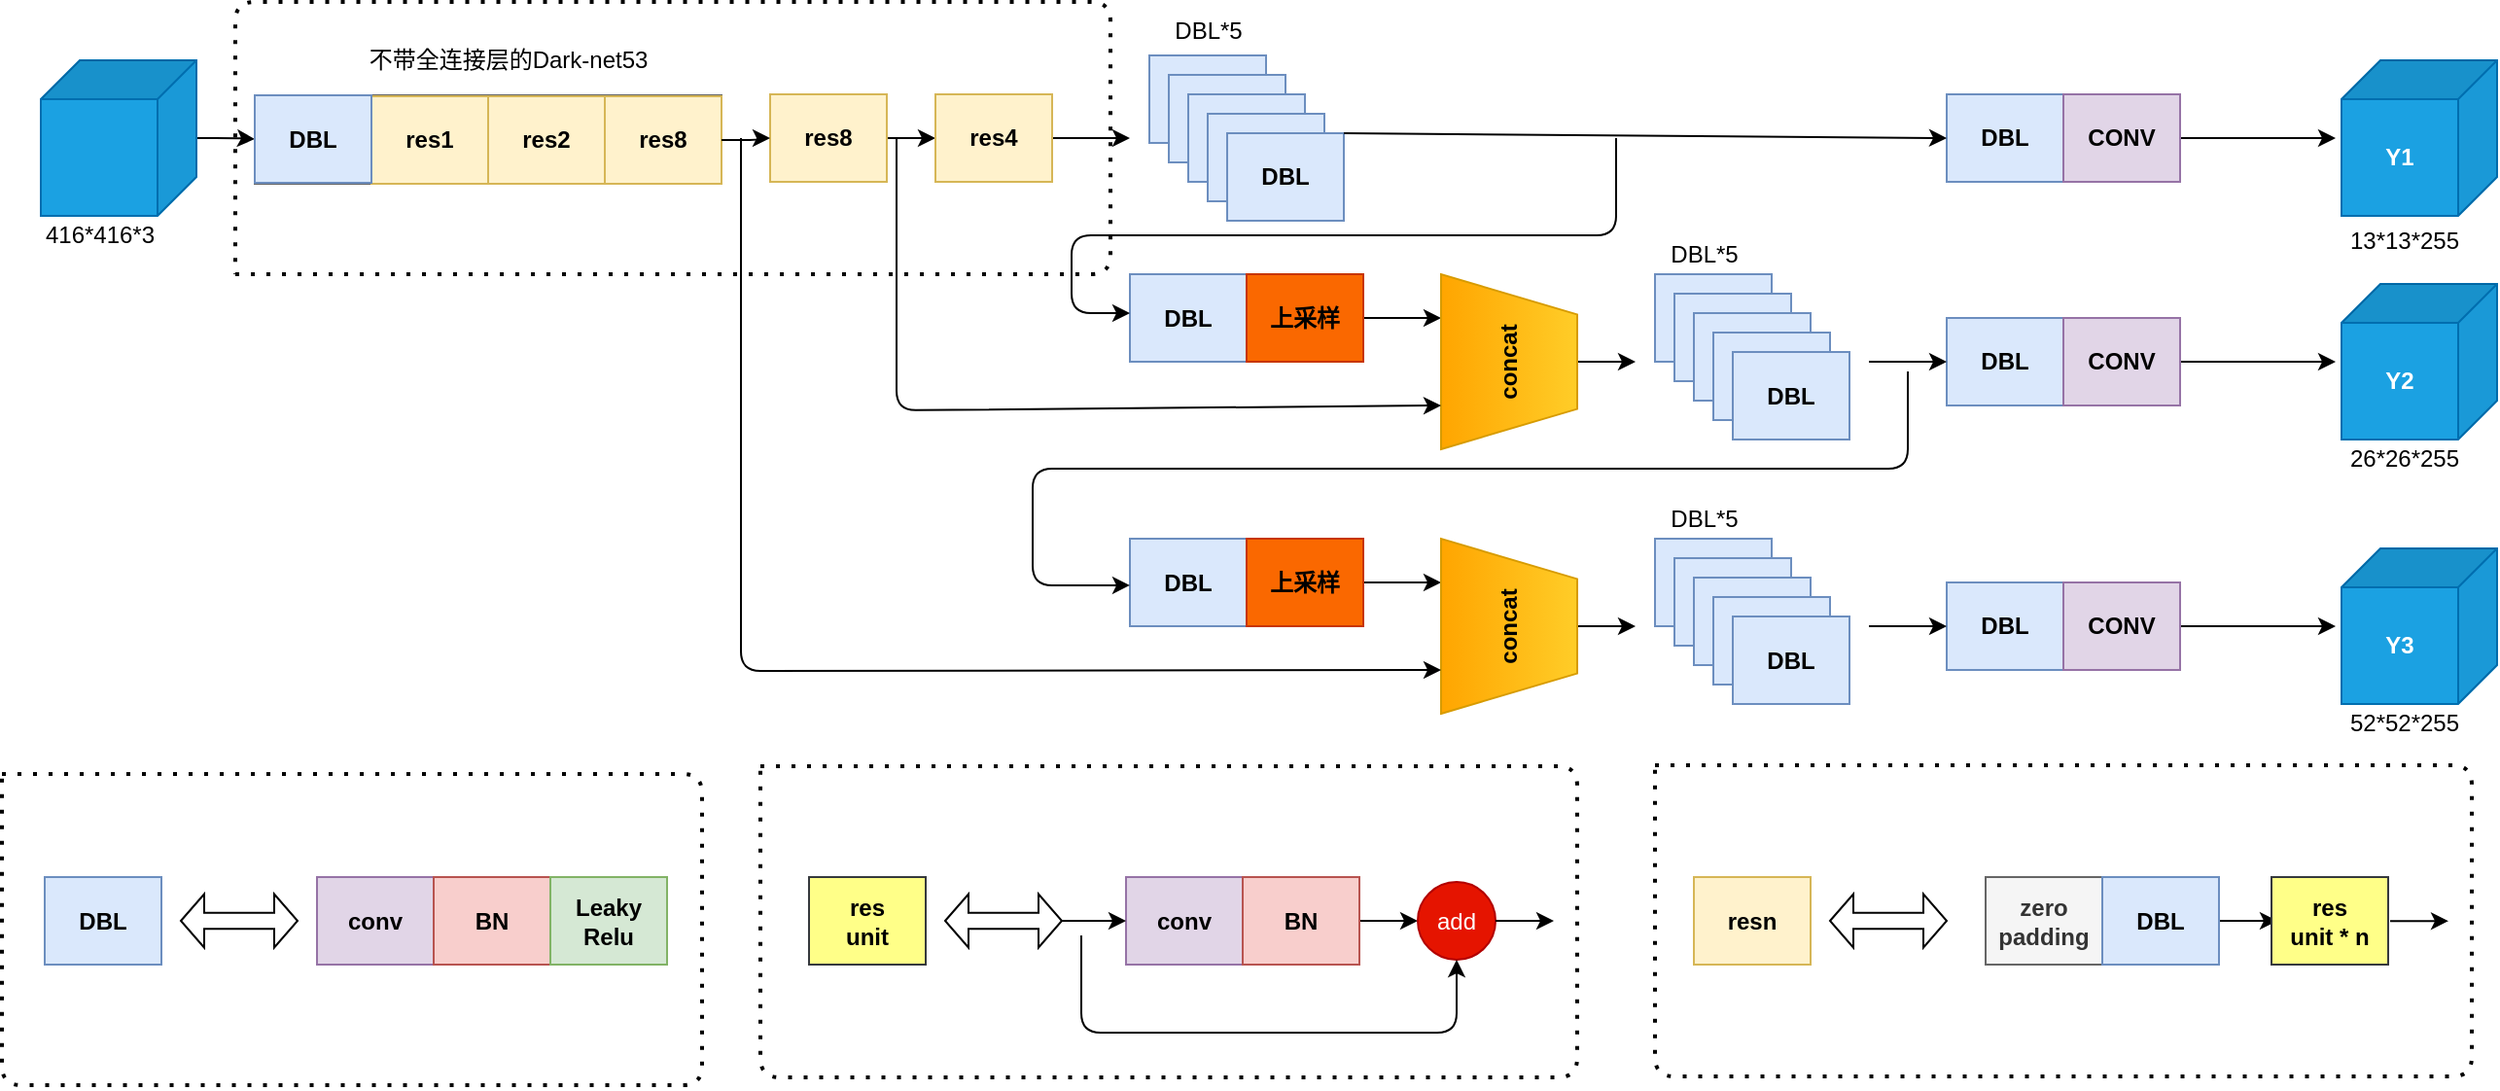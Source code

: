 <mxfile version="14.6.12" type="github">
  <diagram id="DayRkasAOrRNS60TjSqG" name="Page-1">
    <mxGraphModel dx="1483" dy="844" grid="1" gridSize="10" guides="1" tooltips="1" connect="1" arrows="1" fold="1" page="0" pageScale="1" pageWidth="1200" pageHeight="1920" math="0" shadow="0">
      <root>
        <mxCell id="0" />
        <mxCell id="1" parent="0" />
        <mxCell id="cg3MrvOszi7k7yyoZt42-67" style="edgeStyle=orthogonalEdgeStyle;orthogonalLoop=1;jettySize=auto;html=1;entryX=0;entryY=0.5;entryDx=0;entryDy=0;" edge="1" parent="1" source="cg3MrvOszi7k7yyoZt42-2" target="cg3MrvOszi7k7yyoZt42-17">
          <mxGeometry relative="1" as="geometry" />
        </mxCell>
        <mxCell id="cg3MrvOszi7k7yyoZt42-2" value="" style="shape=cube;whiteSpace=wrap;html=1;boundedLbl=1;backgroundOutline=1;darkOpacity=0.05;darkOpacity2=0.1;direction=south;fillColor=#1ba1e2;strokeColor=#006EAF;fontColor=#ffffff;" vertex="1" parent="1">
          <mxGeometry x="60" y="190" width="80" height="80" as="geometry" />
        </mxCell>
        <mxCell id="cg3MrvOszi7k7yyoZt42-69" style="edgeStyle=orthogonalEdgeStyle;orthogonalLoop=1;jettySize=auto;html=1;entryX=0;entryY=0.5;entryDx=0;entryDy=0;" edge="1" parent="1" source="cg3MrvOszi7k7yyoZt42-18" target="cg3MrvOszi7k7yyoZt42-19">
          <mxGeometry relative="1" as="geometry" />
        </mxCell>
        <mxCell id="cg3MrvOszi7k7yyoZt42-18" value="&lt;b&gt;res8&lt;/b&gt;" style="whiteSpace=wrap;html=1;fillColor=#fff2cc;strokeColor=#d6b656;" vertex="1" parent="1">
          <mxGeometry x="435" y="207.5" width="60" height="45" as="geometry" />
        </mxCell>
        <mxCell id="cg3MrvOszi7k7yyoZt42-66" style="edgeStyle=orthogonalEdgeStyle;orthogonalLoop=1;jettySize=auto;html=1;" edge="1" parent="1" source="cg3MrvOszi7k7yyoZt42-19">
          <mxGeometry relative="1" as="geometry">
            <mxPoint x="620" y="230" as="targetPoint" />
          </mxGeometry>
        </mxCell>
        <mxCell id="cg3MrvOszi7k7yyoZt42-19" value="&lt;b&gt;res4&lt;/b&gt;" style="whiteSpace=wrap;html=1;fillColor=#fff2cc;strokeColor=#d6b656;" vertex="1" parent="1">
          <mxGeometry x="520" y="207.5" width="60" height="45" as="geometry" />
        </mxCell>
        <mxCell id="cg3MrvOszi7k7yyoZt42-36" value="" style="group;" vertex="1" connectable="0" parent="1">
          <mxGeometry x="630" y="187.5" width="100" height="85" as="geometry" />
        </mxCell>
        <mxCell id="cg3MrvOszi7k7yyoZt42-31" value="&lt;b&gt;DBL&lt;/b&gt;" style="whiteSpace=wrap;html=1;fillColor=#dae8fc;strokeColor=#6c8ebf;" vertex="1" parent="cg3MrvOszi7k7yyoZt42-36">
          <mxGeometry width="60" height="45" as="geometry" />
        </mxCell>
        <mxCell id="cg3MrvOszi7k7yyoZt42-32" value="&lt;b&gt;DBL&lt;/b&gt;" style="whiteSpace=wrap;html=1;fillColor=#dae8fc;strokeColor=#6c8ebf;" vertex="1" parent="cg3MrvOszi7k7yyoZt42-36">
          <mxGeometry x="10" y="10" width="60" height="45" as="geometry" />
        </mxCell>
        <mxCell id="cg3MrvOszi7k7yyoZt42-33" value="&lt;b&gt;DBL&lt;/b&gt;" style="whiteSpace=wrap;html=1;fillColor=#dae8fc;strokeColor=#6c8ebf;" vertex="1" parent="cg3MrvOszi7k7yyoZt42-36">
          <mxGeometry x="20" y="20" width="60" height="45" as="geometry" />
        </mxCell>
        <mxCell id="cg3MrvOszi7k7yyoZt42-34" value="&lt;b&gt;DBL&lt;/b&gt;" style="whiteSpace=wrap;html=1;fillColor=#dae8fc;strokeColor=#6c8ebf;" vertex="1" parent="cg3MrvOszi7k7yyoZt42-36">
          <mxGeometry x="30" y="30" width="60" height="45" as="geometry" />
        </mxCell>
        <mxCell id="cg3MrvOszi7k7yyoZt42-35" value="&lt;b&gt;DBL&lt;/b&gt;" style="whiteSpace=wrap;html=1;fillColor=#dae8fc;strokeColor=#6c8ebf;" vertex="1" parent="cg3MrvOszi7k7yyoZt42-36">
          <mxGeometry x="40" y="40" width="60" height="45" as="geometry" />
        </mxCell>
        <mxCell id="cg3MrvOszi7k7yyoZt42-37" value="&lt;b&gt;DBL&lt;/b&gt;" style="whiteSpace=wrap;html=1;fillColor=#dae8fc;strokeColor=#6c8ebf;" vertex="1" parent="1">
          <mxGeometry x="620" y="300" width="60" height="45" as="geometry" />
        </mxCell>
        <mxCell id="cg3MrvOszi7k7yyoZt42-38" value="" style="group;fillColor=#f5f5f5;strokeColor=#666666;fontColor=#333333;" vertex="1" connectable="0" parent="1">
          <mxGeometry x="170" y="208" width="240" height="45.5" as="geometry" />
        </mxCell>
        <mxCell id="cg3MrvOszi7k7yyoZt42-13" value="&lt;b&gt;res8&lt;/b&gt;" style="whiteSpace=wrap;html=1;fillColor=#fff2cc;strokeColor=#d6b656;" vertex="1" parent="cg3MrvOszi7k7yyoZt42-38">
          <mxGeometry x="180" y="0.5" width="60" height="45" as="geometry" />
        </mxCell>
        <mxCell id="cg3MrvOszi7k7yyoZt42-15" value="&lt;b&gt;res2&lt;/b&gt;" style="whiteSpace=wrap;html=1;fillColor=#fff2cc;strokeColor=#d6b656;" vertex="1" parent="cg3MrvOszi7k7yyoZt42-38">
          <mxGeometry x="120" y="0.5" width="60" height="45" as="geometry" />
        </mxCell>
        <mxCell id="cg3MrvOszi7k7yyoZt42-16" value="&lt;b&gt;res1&lt;/b&gt;" style="whiteSpace=wrap;html=1;fillColor=#fff2cc;strokeColor=#d6b656;" vertex="1" parent="cg3MrvOszi7k7yyoZt42-38">
          <mxGeometry x="60" y="0.5" width="60" height="45" as="geometry" />
        </mxCell>
        <mxCell id="cg3MrvOszi7k7yyoZt42-17" value="&lt;b&gt;DBL&lt;/b&gt;" style="whiteSpace=wrap;html=1;fillColor=#dae8fc;strokeColor=#6c8ebf;" vertex="1" parent="cg3MrvOszi7k7yyoZt42-38">
          <mxGeometry width="60" height="45" as="geometry" />
        </mxCell>
        <mxCell id="cg3MrvOszi7k7yyoZt42-74" style="edgeStyle=orthogonalEdgeStyle;orthogonalLoop=1;jettySize=auto;html=1;entryX=0.75;entryY=0;entryDx=0;entryDy=0;" edge="1" parent="1" source="cg3MrvOszi7k7yyoZt42-39" target="cg3MrvOszi7k7yyoZt42-40">
          <mxGeometry relative="1" as="geometry" />
        </mxCell>
        <mxCell id="cg3MrvOszi7k7yyoZt42-39" value="&lt;b&gt;上采样&lt;/b&gt;" style="whiteSpace=wrap;html=1;fillColor=#fa6800;strokeColor=#C73500;fontColor=#000000;" vertex="1" parent="1">
          <mxGeometry x="680" y="300" width="60" height="45" as="geometry" />
        </mxCell>
        <mxCell id="cg3MrvOszi7k7yyoZt42-79" style="edgeStyle=orthogonalEdgeStyle;orthogonalLoop=1;jettySize=auto;html=1;" edge="1" parent="1" source="cg3MrvOszi7k7yyoZt42-40">
          <mxGeometry relative="1" as="geometry">
            <mxPoint x="880" y="345" as="targetPoint" />
          </mxGeometry>
        </mxCell>
        <mxCell id="cg3MrvOszi7k7yyoZt42-40" value="&lt;b&gt;concat&lt;/b&gt;" style="verticalLabelPosition=middle;verticalAlign=middle;html=1;shape=trapezoid;perimeter=trapezoidPerimeter;whiteSpace=wrap;size=0.23;arcSize=10;flipV=1;labelPosition=center;align=center;glass=1;gradientColor=#ffa500;rotation=-90;fillColor=#ffcd28;strokeColor=#d79b00;" vertex="1" parent="1">
          <mxGeometry x="770" y="310" width="90" height="70" as="geometry" />
        </mxCell>
        <mxCell id="cg3MrvOszi7k7yyoZt42-41" value="" style="group;" vertex="1" connectable="0" parent="1">
          <mxGeometry x="890" y="300" width="100" height="85" as="geometry" />
        </mxCell>
        <mxCell id="cg3MrvOszi7k7yyoZt42-42" value="&lt;b&gt;DBL&lt;/b&gt;" style="whiteSpace=wrap;html=1;fillColor=#dae8fc;strokeColor=#6c8ebf;" vertex="1" parent="cg3MrvOszi7k7yyoZt42-41">
          <mxGeometry width="60" height="45" as="geometry" />
        </mxCell>
        <mxCell id="cg3MrvOszi7k7yyoZt42-43" value="&lt;b&gt;DBL&lt;/b&gt;" style="whiteSpace=wrap;html=1;fillColor=#dae8fc;strokeColor=#6c8ebf;" vertex="1" parent="cg3MrvOszi7k7yyoZt42-41">
          <mxGeometry x="10" y="10" width="60" height="45" as="geometry" />
        </mxCell>
        <mxCell id="cg3MrvOszi7k7yyoZt42-44" value="&lt;b&gt;DBL&lt;/b&gt;" style="whiteSpace=wrap;html=1;fillColor=#dae8fc;strokeColor=#6c8ebf;" vertex="1" parent="cg3MrvOszi7k7yyoZt42-41">
          <mxGeometry x="20" y="20" width="60" height="45" as="geometry" />
        </mxCell>
        <mxCell id="cg3MrvOszi7k7yyoZt42-45" value="&lt;b&gt;DBL&lt;/b&gt;" style="whiteSpace=wrap;html=1;fillColor=#dae8fc;strokeColor=#6c8ebf;" vertex="1" parent="cg3MrvOszi7k7yyoZt42-41">
          <mxGeometry x="30" y="30" width="60" height="45" as="geometry" />
        </mxCell>
        <mxCell id="cg3MrvOszi7k7yyoZt42-46" value="&lt;b&gt;DBL&lt;/b&gt;" style="whiteSpace=wrap;html=1;fillColor=#dae8fc;strokeColor=#6c8ebf;" vertex="1" parent="cg3MrvOszi7k7yyoZt42-41">
          <mxGeometry x="40" y="40" width="60" height="45" as="geometry" />
        </mxCell>
        <mxCell id="cg3MrvOszi7k7yyoZt42-47" value="&lt;b&gt;DBL&lt;/b&gt;" style="whiteSpace=wrap;html=1;fillColor=#dae8fc;strokeColor=#6c8ebf;" vertex="1" parent="1">
          <mxGeometry x="1040" y="322.5" width="60" height="45" as="geometry" />
        </mxCell>
        <mxCell id="cg3MrvOszi7k7yyoZt42-80" style="edgeStyle=orthogonalEdgeStyle;orthogonalLoop=1;jettySize=auto;html=1;" edge="1" parent="1" source="cg3MrvOszi7k7yyoZt42-48">
          <mxGeometry relative="1" as="geometry">
            <mxPoint x="1240" y="345" as="targetPoint" />
          </mxGeometry>
        </mxCell>
        <mxCell id="cg3MrvOszi7k7yyoZt42-48" value="&lt;b&gt;CONV&lt;/b&gt;" style="whiteSpace=wrap;html=1;fillColor=#e1d5e7;strokeColor=#9673a6;" vertex="1" parent="1">
          <mxGeometry x="1100" y="322.5" width="60" height="45" as="geometry" />
        </mxCell>
        <mxCell id="cg3MrvOszi7k7yyoZt42-49" value="&lt;b&gt;Y2&lt;/b&gt;" style="shape=cube;whiteSpace=wrap;html=1;boundedLbl=1;backgroundOutline=1;darkOpacity=0.05;darkOpacity2=0.1;direction=south;fillColor=#1ba1e2;strokeColor=#006EAF;fontColor=#ffffff;" vertex="1" parent="1">
          <mxGeometry x="1243" y="305" width="80" height="80" as="geometry" />
        </mxCell>
        <mxCell id="cg3MrvOszi7k7yyoZt42-50" value="&lt;b&gt;DBL&lt;/b&gt;" style="whiteSpace=wrap;html=1;fillColor=#dae8fc;strokeColor=#6c8ebf;" vertex="1" parent="1">
          <mxGeometry x="620" y="436" width="60" height="45" as="geometry" />
        </mxCell>
        <mxCell id="cg3MrvOszi7k7yyoZt42-78" style="edgeStyle=orthogonalEdgeStyle;orthogonalLoop=1;jettySize=auto;html=1;entryX=0.75;entryY=0;entryDx=0;entryDy=0;" edge="1" parent="1" source="cg3MrvOszi7k7yyoZt42-51" target="cg3MrvOszi7k7yyoZt42-52">
          <mxGeometry relative="1" as="geometry" />
        </mxCell>
        <mxCell id="cg3MrvOszi7k7yyoZt42-51" value="&lt;b&gt;上采样&lt;/b&gt;" style="whiteSpace=wrap;html=1;fillColor=#fa6800;strokeColor=#C73500;fontColor=#000000;" vertex="1" parent="1">
          <mxGeometry x="680" y="436" width="60" height="45" as="geometry" />
        </mxCell>
        <mxCell id="cg3MrvOszi7k7yyoZt42-83" style="edgeStyle=orthogonalEdgeStyle;orthogonalLoop=1;jettySize=auto;html=1;" edge="1" parent="1" source="cg3MrvOszi7k7yyoZt42-52">
          <mxGeometry relative="1" as="geometry">
            <mxPoint x="880" y="481" as="targetPoint" />
          </mxGeometry>
        </mxCell>
        <mxCell id="cg3MrvOszi7k7yyoZt42-52" value="&lt;b&gt;concat&lt;/b&gt;" style="verticalLabelPosition=middle;verticalAlign=middle;html=1;shape=trapezoid;perimeter=trapezoidPerimeter;whiteSpace=wrap;size=0.23;arcSize=10;flipV=1;labelPosition=center;align=center;glass=1;gradientColor=#ffa500;rotation=-90;fillColor=#ffcd28;strokeColor=#d79b00;" vertex="1" parent="1">
          <mxGeometry x="770" y="446" width="90" height="70" as="geometry" />
        </mxCell>
        <mxCell id="cg3MrvOszi7k7yyoZt42-53" value="" style="group;" vertex="1" connectable="0" parent="1">
          <mxGeometry x="890" y="436" width="100" height="85" as="geometry" />
        </mxCell>
        <mxCell id="cg3MrvOszi7k7yyoZt42-54" value="&lt;b&gt;DBL&lt;/b&gt;" style="whiteSpace=wrap;html=1;fillColor=#dae8fc;strokeColor=#6c8ebf;" vertex="1" parent="cg3MrvOszi7k7yyoZt42-53">
          <mxGeometry width="60" height="45" as="geometry" />
        </mxCell>
        <mxCell id="cg3MrvOszi7k7yyoZt42-55" value="&lt;b&gt;DBL&lt;/b&gt;" style="whiteSpace=wrap;html=1;fillColor=#dae8fc;strokeColor=#6c8ebf;" vertex="1" parent="cg3MrvOszi7k7yyoZt42-53">
          <mxGeometry x="10" y="10" width="60" height="45" as="geometry" />
        </mxCell>
        <mxCell id="cg3MrvOszi7k7yyoZt42-56" value="&lt;b&gt;DBL&lt;/b&gt;" style="whiteSpace=wrap;html=1;fillColor=#dae8fc;strokeColor=#6c8ebf;" vertex="1" parent="cg3MrvOszi7k7yyoZt42-53">
          <mxGeometry x="20" y="20" width="60" height="45" as="geometry" />
        </mxCell>
        <mxCell id="cg3MrvOszi7k7yyoZt42-57" value="&lt;b&gt;DBL&lt;/b&gt;" style="whiteSpace=wrap;html=1;fillColor=#dae8fc;strokeColor=#6c8ebf;" vertex="1" parent="cg3MrvOszi7k7yyoZt42-53">
          <mxGeometry x="30" y="30" width="60" height="45" as="geometry" />
        </mxCell>
        <mxCell id="cg3MrvOszi7k7yyoZt42-58" value="&lt;b&gt;DBL&lt;/b&gt;" style="whiteSpace=wrap;html=1;fillColor=#dae8fc;strokeColor=#6c8ebf;" vertex="1" parent="cg3MrvOszi7k7yyoZt42-53">
          <mxGeometry x="40" y="40" width="60" height="45" as="geometry" />
        </mxCell>
        <mxCell id="cg3MrvOszi7k7yyoZt42-59" value="&lt;b&gt;DBL&lt;/b&gt;" style="whiteSpace=wrap;html=1;fillColor=#dae8fc;strokeColor=#6c8ebf;" vertex="1" parent="1">
          <mxGeometry x="1040" y="458.5" width="60" height="45" as="geometry" />
        </mxCell>
        <mxCell id="cg3MrvOszi7k7yyoZt42-82" style="edgeStyle=orthogonalEdgeStyle;orthogonalLoop=1;jettySize=auto;html=1;" edge="1" parent="1" source="cg3MrvOszi7k7yyoZt42-60">
          <mxGeometry relative="1" as="geometry">
            <mxPoint x="1240" y="481" as="targetPoint" />
          </mxGeometry>
        </mxCell>
        <mxCell id="cg3MrvOszi7k7yyoZt42-60" value="&lt;b&gt;CONV&lt;/b&gt;" style="whiteSpace=wrap;html=1;fillColor=#e1d5e7;strokeColor=#9673a6;" vertex="1" parent="1">
          <mxGeometry x="1100" y="458.5" width="60" height="45" as="geometry" />
        </mxCell>
        <mxCell id="cg3MrvOszi7k7yyoZt42-61" value="&lt;b&gt;DBL&lt;/b&gt;" style="whiteSpace=wrap;html=1;fillColor=#dae8fc;strokeColor=#6c8ebf;" vertex="1" parent="1">
          <mxGeometry x="1040" y="207.5" width="60" height="45" as="geometry" />
        </mxCell>
        <mxCell id="cg3MrvOszi7k7yyoZt42-81" style="edgeStyle=orthogonalEdgeStyle;orthogonalLoop=1;jettySize=auto;html=1;" edge="1" parent="1" source="cg3MrvOszi7k7yyoZt42-62">
          <mxGeometry relative="1" as="geometry">
            <mxPoint x="1240" y="230" as="targetPoint" />
          </mxGeometry>
        </mxCell>
        <mxCell id="cg3MrvOszi7k7yyoZt42-62" value="&lt;b&gt;CONV&lt;/b&gt;" style="whiteSpace=wrap;html=1;fillColor=#e1d5e7;strokeColor=#9673a6;" vertex="1" parent="1">
          <mxGeometry x="1100" y="207.5" width="60" height="45" as="geometry" />
        </mxCell>
        <mxCell id="cg3MrvOszi7k7yyoZt42-68" style="edgeStyle=orthogonalEdgeStyle;orthogonalLoop=1;jettySize=auto;html=1;entryX=0;entryY=0.5;entryDx=0;entryDy=0;" edge="1" parent="1" source="cg3MrvOszi7k7yyoZt42-13" target="cg3MrvOszi7k7yyoZt42-18">
          <mxGeometry relative="1" as="geometry" />
        </mxCell>
        <mxCell id="cg3MrvOszi7k7yyoZt42-71" value="" style="endArrow=classic;html=1;entryX=0;entryY=0.5;entryDx=0;entryDy=0;exitX=1;exitY=0;exitDx=0;exitDy=0;" edge="1" parent="1" source="cg3MrvOszi7k7yyoZt42-35" target="cg3MrvOszi7k7yyoZt42-61">
          <mxGeometry width="50" height="50" relative="1" as="geometry">
            <mxPoint x="750" y="230" as="sourcePoint" />
            <mxPoint x="630" y="470" as="targetPoint" />
          </mxGeometry>
        </mxCell>
        <mxCell id="cg3MrvOszi7k7yyoZt42-72" value="" style="endArrow=classic;html=1;" edge="1" parent="1">
          <mxGeometry width="50" height="50" relative="1" as="geometry">
            <mxPoint x="870" y="230" as="sourcePoint" />
            <mxPoint x="620" y="320" as="targetPoint" />
            <Array as="points">
              <mxPoint x="870" y="280" />
              <mxPoint x="590" y="280" />
              <mxPoint x="590" y="320" />
            </Array>
          </mxGeometry>
        </mxCell>
        <mxCell id="cg3MrvOszi7k7yyoZt42-73" value="" style="endArrow=classic;html=1;entryX=0.25;entryY=0;entryDx=0;entryDy=0;" edge="1" parent="1" target="cg3MrvOszi7k7yyoZt42-40">
          <mxGeometry width="50" height="50" relative="1" as="geometry">
            <mxPoint x="500" y="230" as="sourcePoint" />
            <mxPoint x="620" y="470" as="targetPoint" />
            <Array as="points">
              <mxPoint x="500" y="370" />
            </Array>
          </mxGeometry>
        </mxCell>
        <mxCell id="cg3MrvOszi7k7yyoZt42-75" value="&lt;b&gt;Y1&lt;/b&gt;" style="shape=cube;whiteSpace=wrap;html=1;boundedLbl=1;backgroundOutline=1;darkOpacity=0.05;darkOpacity2=0.1;direction=south;fillColor=#1ba1e2;strokeColor=#006EAF;fontColor=#ffffff;" vertex="1" parent="1">
          <mxGeometry x="1243" y="190" width="80" height="80" as="geometry" />
        </mxCell>
        <mxCell id="cg3MrvOszi7k7yyoZt42-76" value="&lt;b&gt;Y3&lt;/b&gt;" style="shape=cube;whiteSpace=wrap;html=1;boundedLbl=1;backgroundOutline=1;darkOpacity=0.05;darkOpacity2=0.1;direction=south;fillColor=#1ba1e2;strokeColor=#006EAF;fontColor=#ffffff;" vertex="1" parent="1">
          <mxGeometry x="1243" y="441" width="80" height="80" as="geometry" />
        </mxCell>
        <mxCell id="cg3MrvOszi7k7yyoZt42-77" value="" style="endArrow=classic;html=1;entryX=0.25;entryY=0;entryDx=0;entryDy=0;" edge="1" parent="1" target="cg3MrvOszi7k7yyoZt42-52">
          <mxGeometry width="50" height="50" relative="1" as="geometry">
            <mxPoint x="420" y="230" as="sourcePoint" />
            <mxPoint x="450" y="470" as="targetPoint" />
            <Array as="points">
              <mxPoint x="420" y="504" />
            </Array>
          </mxGeometry>
        </mxCell>
        <mxCell id="cg3MrvOszi7k7yyoZt42-84" value="" style="endArrow=classic;html=1;entryX=0;entryY=0.5;entryDx=0;entryDy=0;" edge="1" parent="1" target="cg3MrvOszi7k7yyoZt42-47">
          <mxGeometry width="50" height="50" relative="1" as="geometry">
            <mxPoint x="1000" y="345" as="sourcePoint" />
            <mxPoint x="940" y="470" as="targetPoint" />
          </mxGeometry>
        </mxCell>
        <mxCell id="cg3MrvOszi7k7yyoZt42-85" value="" style="endArrow=classic;html=1;entryX=0;entryY=0.533;entryDx=0;entryDy=0;entryPerimeter=0;" edge="1" parent="1" target="cg3MrvOszi7k7yyoZt42-50">
          <mxGeometry width="50" height="50" relative="1" as="geometry">
            <mxPoint x="1020" y="350" as="sourcePoint" />
            <mxPoint x="610" y="460" as="targetPoint" />
            <Array as="points">
              <mxPoint x="1020" y="400" />
              <mxPoint x="570" y="400" />
              <mxPoint x="570" y="460" />
            </Array>
          </mxGeometry>
        </mxCell>
        <mxCell id="cg3MrvOszi7k7yyoZt42-86" value="" style="endArrow=classic;html=1;entryX=0;entryY=0.5;entryDx=0;entryDy=0;" edge="1" parent="1" target="cg3MrvOszi7k7yyoZt42-59">
          <mxGeometry width="50" height="50" relative="1" as="geometry">
            <mxPoint x="1000" y="481" as="sourcePoint" />
            <mxPoint x="940" y="470" as="targetPoint" />
          </mxGeometry>
        </mxCell>
        <mxCell id="cg3MrvOszi7k7yyoZt42-87" value="&lt;b&gt;DBL&lt;/b&gt;" style="whiteSpace=wrap;html=1;fillColor=#dae8fc;strokeColor=#6c8ebf;" vertex="1" parent="1">
          <mxGeometry x="62" y="610" width="60" height="45" as="geometry" />
        </mxCell>
        <mxCell id="cg3MrvOszi7k7yyoZt42-88" value="" style="shape=doubleArrow;whiteSpace=wrap;html=1;glass=1;" vertex="1" parent="1">
          <mxGeometry x="132" y="618.75" width="60" height="27.5" as="geometry" />
        </mxCell>
        <mxCell id="cg3MrvOszi7k7yyoZt42-93" value="" style="group" vertex="1" connectable="0" parent="1">
          <mxGeometry x="202" y="610" width="180" height="45" as="geometry" />
        </mxCell>
        <mxCell id="cg3MrvOszi7k7yyoZt42-89" value="&lt;b&gt;conv&lt;/b&gt;" style="whiteSpace=wrap;html=1;fillColor=#e1d5e7;strokeColor=#9673a6;" vertex="1" parent="cg3MrvOszi7k7yyoZt42-93">
          <mxGeometry width="60" height="45" as="geometry" />
        </mxCell>
        <mxCell id="cg3MrvOszi7k7yyoZt42-90" value="&lt;b&gt;BN&lt;/b&gt;" style="whiteSpace=wrap;html=1;fillColor=#f8cecc;strokeColor=#b85450;" vertex="1" parent="cg3MrvOszi7k7yyoZt42-93">
          <mxGeometry x="60" width="60" height="45" as="geometry" />
        </mxCell>
        <mxCell id="cg3MrvOszi7k7yyoZt42-91" value="&lt;b&gt;Leaky&lt;br&gt;Relu&lt;/b&gt;" style="whiteSpace=wrap;html=1;fillColor=#d5e8d4;strokeColor=#82b366;" vertex="1" parent="cg3MrvOszi7k7yyoZt42-93">
          <mxGeometry x="120" width="60" height="45" as="geometry" />
        </mxCell>
        <mxCell id="cg3MrvOszi7k7yyoZt42-111" value="&lt;b&gt;res&lt;br&gt;unit&lt;br&gt;&lt;/b&gt;" style="whiteSpace=wrap;html=1;fillColor=#ffff88;strokeColor=#36393d;" vertex="1" parent="1">
          <mxGeometry x="455" y="610" width="60" height="45" as="geometry" />
        </mxCell>
        <mxCell id="cg3MrvOszi7k7yyoZt42-112" value="" style="shape=doubleArrow;whiteSpace=wrap;html=1;glass=1;" vertex="1" parent="1">
          <mxGeometry x="525" y="618.75" width="60" height="27.5" as="geometry" />
        </mxCell>
        <mxCell id="cg3MrvOszi7k7yyoZt42-113" value="" style="group" vertex="1" connectable="0" parent="1">
          <mxGeometry x="618" y="610" width="190" height="45" as="geometry" />
        </mxCell>
        <mxCell id="cg3MrvOszi7k7yyoZt42-114" value="&lt;b&gt;conv&lt;/b&gt;" style="whiteSpace=wrap;html=1;fillColor=#e1d5e7;strokeColor=#9673a6;" vertex="1" parent="cg3MrvOszi7k7yyoZt42-113">
          <mxGeometry width="60" height="45" as="geometry" />
        </mxCell>
        <mxCell id="cg3MrvOszi7k7yyoZt42-119" style="edgeStyle=orthogonalEdgeStyle;rounded=0;orthogonalLoop=1;jettySize=auto;html=1;entryX=0;entryY=0.5;entryDx=0;entryDy=0;" edge="1" parent="cg3MrvOszi7k7yyoZt42-113" source="cg3MrvOszi7k7yyoZt42-115" target="cg3MrvOszi7k7yyoZt42-117">
          <mxGeometry relative="1" as="geometry" />
        </mxCell>
        <mxCell id="cg3MrvOszi7k7yyoZt42-115" value="&lt;b&gt;BN&lt;/b&gt;" style="whiteSpace=wrap;html=1;fillColor=#f8cecc;strokeColor=#b85450;" vertex="1" parent="cg3MrvOszi7k7yyoZt42-113">
          <mxGeometry x="60" width="60" height="45" as="geometry" />
        </mxCell>
        <mxCell id="cg3MrvOszi7k7yyoZt42-117" value="add" style="ellipse;whiteSpace=wrap;html=1;aspect=fixed;glass=1;fillColor=#e51400;strokeColor=#B20000;fontColor=#ffffff;" vertex="1" parent="cg3MrvOszi7k7yyoZt42-113">
          <mxGeometry x="150" y="2.5" width="40" height="40" as="geometry" />
        </mxCell>
        <mxCell id="cg3MrvOszi7k7yyoZt42-120" style="edgeStyle=orthogonalEdgeStyle;rounded=0;orthogonalLoop=1;jettySize=auto;html=1;" edge="1" parent="1" source="cg3MrvOszi7k7yyoZt42-117">
          <mxGeometry relative="1" as="geometry">
            <mxPoint x="838" y="632.5" as="targetPoint" />
          </mxGeometry>
        </mxCell>
        <mxCell id="cg3MrvOszi7k7yyoZt42-122" value="" style="endArrow=classic;html=1;entryX=0;entryY=0.5;entryDx=0;entryDy=0;exitX=1;exitY=0.5;exitDx=0;exitDy=0;exitPerimeter=0;" edge="1" parent="1" source="cg3MrvOszi7k7yyoZt42-112" target="cg3MrvOszi7k7yyoZt42-114">
          <mxGeometry width="50" height="50" relative="1" as="geometry">
            <mxPoint x="595" y="633" as="sourcePoint" />
            <mxPoint x="565" y="490" as="targetPoint" />
          </mxGeometry>
        </mxCell>
        <mxCell id="cg3MrvOszi7k7yyoZt42-123" value="" style="endArrow=classic;html=1;entryX=0.5;entryY=1;entryDx=0;entryDy=0;" edge="1" parent="1" target="cg3MrvOszi7k7yyoZt42-117">
          <mxGeometry width="50" height="50" relative="1" as="geometry">
            <mxPoint x="595" y="640" as="sourcePoint" />
            <mxPoint x="565" y="490" as="targetPoint" />
            <Array as="points">
              <mxPoint x="595" y="690" />
              <mxPoint x="788" y="690" />
            </Array>
          </mxGeometry>
        </mxCell>
        <mxCell id="cg3MrvOszi7k7yyoZt42-125" value="&lt;b&gt;resn&lt;br&gt;&lt;/b&gt;" style="whiteSpace=wrap;html=1;fillColor=#fff2cc;strokeColor=#d6b656;" vertex="1" parent="1">
          <mxGeometry x="910" y="610" width="60" height="45" as="geometry" />
        </mxCell>
        <mxCell id="cg3MrvOszi7k7yyoZt42-126" value="" style="shape=doubleArrow;whiteSpace=wrap;html=1;glass=1;" vertex="1" parent="1">
          <mxGeometry x="980" y="618.75" width="60" height="27.5" as="geometry" />
        </mxCell>
        <mxCell id="cg3MrvOszi7k7yyoZt42-127" value="" style="group" vertex="1" connectable="0" parent="1">
          <mxGeometry x="1060" y="610" width="207" height="45" as="geometry" />
        </mxCell>
        <mxCell id="cg3MrvOszi7k7yyoZt42-128" value="&lt;b&gt;zero&lt;br&gt;padding&lt;br&gt;&lt;/b&gt;" style="whiteSpace=wrap;html=1;fillColor=#f5f5f5;strokeColor=#666666;fontColor=#333333;" vertex="1" parent="cg3MrvOszi7k7yyoZt42-127">
          <mxGeometry width="60" height="45" as="geometry" />
        </mxCell>
        <mxCell id="cg3MrvOszi7k7yyoZt42-129" style="edgeStyle=orthogonalEdgeStyle;rounded=0;orthogonalLoop=1;jettySize=auto;html=1;entryX=0;entryY=0.5;entryDx=0;entryDy=0;" edge="1" parent="cg3MrvOszi7k7yyoZt42-127" source="cg3MrvOszi7k7yyoZt42-130">
          <mxGeometry relative="1" as="geometry">
            <mxPoint x="150" y="22.5" as="targetPoint" />
          </mxGeometry>
        </mxCell>
        <mxCell id="cg3MrvOszi7k7yyoZt42-130" value="&lt;b&gt;DBL&lt;/b&gt;" style="whiteSpace=wrap;html=1;fillColor=#dae8fc;strokeColor=#6c8ebf;" vertex="1" parent="cg3MrvOszi7k7yyoZt42-127">
          <mxGeometry x="60" width="60" height="45" as="geometry" />
        </mxCell>
        <mxCell id="cg3MrvOszi7k7yyoZt42-135" value="&lt;b&gt;res&lt;br&gt;unit *&amp;nbsp;n&lt;br&gt;&lt;/b&gt;" style="whiteSpace=wrap;html=1;fillColor=#ffff88;strokeColor=#36393d;" vertex="1" parent="cg3MrvOszi7k7yyoZt42-127">
          <mxGeometry x="147" width="60" height="45" as="geometry" />
        </mxCell>
        <mxCell id="cg3MrvOszi7k7yyoZt42-132" style="edgeStyle=orthogonalEdgeStyle;rounded=0;orthogonalLoop=1;jettySize=auto;html=1;" edge="1" parent="1">
          <mxGeometry relative="1" as="geometry">
            <mxPoint x="1298" y="632.5" as="targetPoint" />
            <mxPoint x="1268.0" y="632.571" as="sourcePoint" />
          </mxGeometry>
        </mxCell>
        <mxCell id="cg3MrvOszi7k7yyoZt42-136" value="416*416*3" style="text;html=1;align=center;verticalAlign=middle;resizable=0;points=[];autosize=1;strokeColor=none;" vertex="1" parent="1">
          <mxGeometry x="55" y="270" width="70" height="20" as="geometry" />
        </mxCell>
        <mxCell id="cg3MrvOszi7k7yyoZt42-137" value="DBL*5" style="text;html=1;align=center;verticalAlign=middle;resizable=0;points=[];autosize=1;strokeColor=none;" vertex="1" parent="1">
          <mxGeometry x="635" y="165" width="50" height="20" as="geometry" />
        </mxCell>
        <mxCell id="cg3MrvOszi7k7yyoZt42-138" value="DBL*5" style="text;html=1;align=center;verticalAlign=middle;resizable=0;points=[];autosize=1;strokeColor=none;" vertex="1" parent="1">
          <mxGeometry x="890" y="416" width="50" height="20" as="geometry" />
        </mxCell>
        <mxCell id="cg3MrvOszi7k7yyoZt42-139" value="DBL*5" style="text;html=1;align=center;verticalAlign=middle;resizable=0;points=[];autosize=1;strokeColor=none;" vertex="1" parent="1">
          <mxGeometry x="890" y="280" width="50" height="20" as="geometry" />
        </mxCell>
        <mxCell id="cg3MrvOszi7k7yyoZt42-140" value="52*52*255" style="text;html=1;align=center;verticalAlign=middle;resizable=0;points=[];autosize=1;strokeColor=none;" vertex="1" parent="1">
          <mxGeometry x="1240" y="521" width="70" height="20" as="geometry" />
        </mxCell>
        <mxCell id="cg3MrvOszi7k7yyoZt42-141" value="26*26*255" style="text;html=1;align=center;verticalAlign=middle;resizable=0;points=[];autosize=1;strokeColor=none;" vertex="1" parent="1">
          <mxGeometry x="1240" y="385" width="70" height="20" as="geometry" />
        </mxCell>
        <mxCell id="cg3MrvOszi7k7yyoZt42-142" value="13*13*255" style="text;html=1;align=center;verticalAlign=middle;resizable=0;points=[];autosize=1;strokeColor=none;" vertex="1" parent="1">
          <mxGeometry x="1240" y="272.5" width="70" height="20" as="geometry" />
        </mxCell>
        <mxCell id="cg3MrvOszi7k7yyoZt42-145" value="" style="endArrow=none;dashed=1;html=1;dashPattern=1 3;strokeWidth=2;" edge="1" parent="1">
          <mxGeometry width="50" height="50" relative="1" as="geometry">
            <mxPoint x="40" y="557" as="sourcePoint" />
            <mxPoint x="40" y="557" as="targetPoint" />
            <Array as="points">
              <mxPoint x="400" y="557" />
              <mxPoint x="400" y="717" />
              <mxPoint x="40" y="717" />
            </Array>
          </mxGeometry>
        </mxCell>
        <mxCell id="cg3MrvOszi7k7yyoZt42-150" value="" style="endArrow=none;dashed=1;html=1;dashPattern=1 3;strokeWidth=2;" edge="1" parent="1">
          <mxGeometry width="50" height="50" relative="1" as="geometry">
            <mxPoint x="430" y="553" as="sourcePoint" />
            <mxPoint x="430" y="553" as="targetPoint" />
            <Array as="points">
              <mxPoint x="850" y="553" />
              <mxPoint x="850" y="713" />
              <mxPoint x="430" y="713" />
            </Array>
          </mxGeometry>
        </mxCell>
        <mxCell id="cg3MrvOszi7k7yyoZt42-151" value="" style="endArrow=none;dashed=1;html=1;dashPattern=1 3;strokeWidth=2;" edge="1" parent="1">
          <mxGeometry width="50" height="50" relative="1" as="geometry">
            <mxPoint x="890" y="552.5" as="sourcePoint" />
            <mxPoint x="890" y="552.5" as="targetPoint" />
            <Array as="points">
              <mxPoint x="1310" y="552.5" />
              <mxPoint x="1310" y="712.5" />
              <mxPoint x="890" y="712.5" />
            </Array>
          </mxGeometry>
        </mxCell>
        <mxCell id="cg3MrvOszi7k7yyoZt42-152" value="" style="endArrow=none;dashed=1;html=1;dashPattern=1 3;strokeWidth=2;" edge="1" parent="1">
          <mxGeometry width="50" height="50" relative="1" as="geometry">
            <mxPoint x="160" y="300" as="sourcePoint" />
            <mxPoint x="160" y="300" as="targetPoint" />
            <Array as="points">
              <mxPoint x="610" y="300" />
              <mxPoint x="610" y="160" />
              <mxPoint x="160" y="160" />
            </Array>
          </mxGeometry>
        </mxCell>
        <mxCell id="cg3MrvOszi7k7yyoZt42-153" value="不带全连接层的Dark-net53" style="text;html=1;align=center;verticalAlign=middle;resizable=0;points=[];autosize=1;strokeColor=none;" vertex="1" parent="1">
          <mxGeometry x="220" y="180" width="160" height="20" as="geometry" />
        </mxCell>
      </root>
    </mxGraphModel>
  </diagram>
</mxfile>
